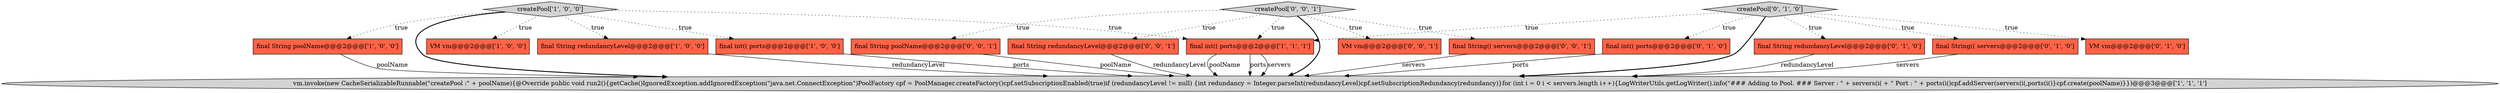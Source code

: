 digraph {
4 [style = filled, label = "final String redundancyLevel@@@2@@@['1', '0', '0']", fillcolor = tomato, shape = box image = "AAA0AAABBB1BBB"];
7 [style = filled, label = "VM vm@@@2@@@['0', '1', '0']", fillcolor = tomato, shape = box image = "AAA0AAABBB2BBB"];
14 [style = filled, label = "VM vm@@@2@@@['0', '0', '1']", fillcolor = tomato, shape = box image = "AAA0AAABBB3BBB"];
16 [style = filled, label = "createPool['0', '0', '1']", fillcolor = lightgray, shape = diamond image = "AAA0AAABBB3BBB"];
0 [style = filled, label = "final int(( ports@@@2@@@['1', '0', '0']", fillcolor = tomato, shape = box image = "AAA0AAABBB1BBB"];
9 [style = filled, label = "final int(( ports@@@2@@@['0', '1', '0']", fillcolor = tomato, shape = box image = "AAA0AAABBB2BBB"];
15 [style = filled, label = "final String(( servers@@@2@@@['0', '0', '1']", fillcolor = tomato, shape = box image = "AAA0AAABBB3BBB"];
1 [style = filled, label = "final String poolName@@@2@@@['1', '0', '0']", fillcolor = tomato, shape = box image = "AAA0AAABBB1BBB"];
6 [style = filled, label = "final int(( ports@@@2@@@['1', '1', '1']", fillcolor = tomato, shape = box image = "AAA0AAABBB1BBB"];
11 [style = filled, label = "createPool['0', '1', '0']", fillcolor = lightgray, shape = diamond image = "AAA0AAABBB2BBB"];
12 [style = filled, label = "final String poolName@@@2@@@['0', '0', '1']", fillcolor = tomato, shape = box image = "AAA0AAABBB3BBB"];
5 [style = filled, label = "createPool['1', '0', '0']", fillcolor = lightgray, shape = diamond image = "AAA0AAABBB1BBB"];
13 [style = filled, label = "final String redundancyLevel@@@2@@@['0', '0', '1']", fillcolor = tomato, shape = box image = "AAA0AAABBB3BBB"];
10 [style = filled, label = "final String redundancyLevel@@@2@@@['0', '1', '0']", fillcolor = tomato, shape = box image = "AAA0AAABBB2BBB"];
3 [style = filled, label = "VM vm@@@2@@@['1', '0', '0']", fillcolor = tomato, shape = box image = "AAA0AAABBB1BBB"];
2 [style = filled, label = "vm.invoke(new CacheSerializableRunnable(\"createPool :\" + poolName){@Override public void run2(){getCache()IgnoredException.addIgnoredException(\"java.net.ConnectException\")PoolFactory cpf = PoolManager.createFactory()cpf.setSubscriptionEnabled(true)if (redundancyLevel != null) {int redundancy = Integer.parseInt(redundancyLevel)cpf.setSubscriptionRedundancy(redundancy)}for (int i = 0 i < servers.length i++){LogWriterUtils.getLogWriter().info(\"### Adding to Pool. ### Server : \" + servers(i( + \" Port : \" + ports(i()cpf.addServer(servers(i(,ports(i()}cpf.create(poolName)}})@@@3@@@['1', '1', '1']", fillcolor = lightgray, shape = ellipse image = "AAA0AAABBB1BBB"];
8 [style = filled, label = "final String(( servers@@@2@@@['0', '1', '0']", fillcolor = tomato, shape = box image = "AAA0AAABBB2BBB"];
5->2 [style = bold, label=""];
0->2 [style = solid, label="ports"];
5->0 [style = dotted, label="true"];
11->9 [style = dotted, label="true"];
11->10 [style = dotted, label="true"];
4->2 [style = solid, label="redundancyLevel"];
6->2 [style = solid, label="poolName"];
12->2 [style = solid, label="poolName"];
5->3 [style = dotted, label="true"];
6->2 [style = solid, label="ports"];
16->14 [style = dotted, label="true"];
5->4 [style = dotted, label="true"];
11->7 [style = dotted, label="true"];
16->13 [style = dotted, label="true"];
8->2 [style = solid, label="servers"];
9->2 [style = solid, label="ports"];
13->2 [style = solid, label="redundancyLevel"];
16->15 [style = dotted, label="true"];
10->2 [style = solid, label="redundancyLevel"];
11->2 [style = bold, label=""];
16->6 [style = dotted, label="true"];
16->2 [style = bold, label=""];
5->6 [style = dotted, label="true"];
15->2 [style = solid, label="servers"];
16->12 [style = dotted, label="true"];
11->8 [style = dotted, label="true"];
11->6 [style = dotted, label="true"];
1->2 [style = solid, label="poolName"];
5->1 [style = dotted, label="true"];
6->2 [style = solid, label="servers"];
}
